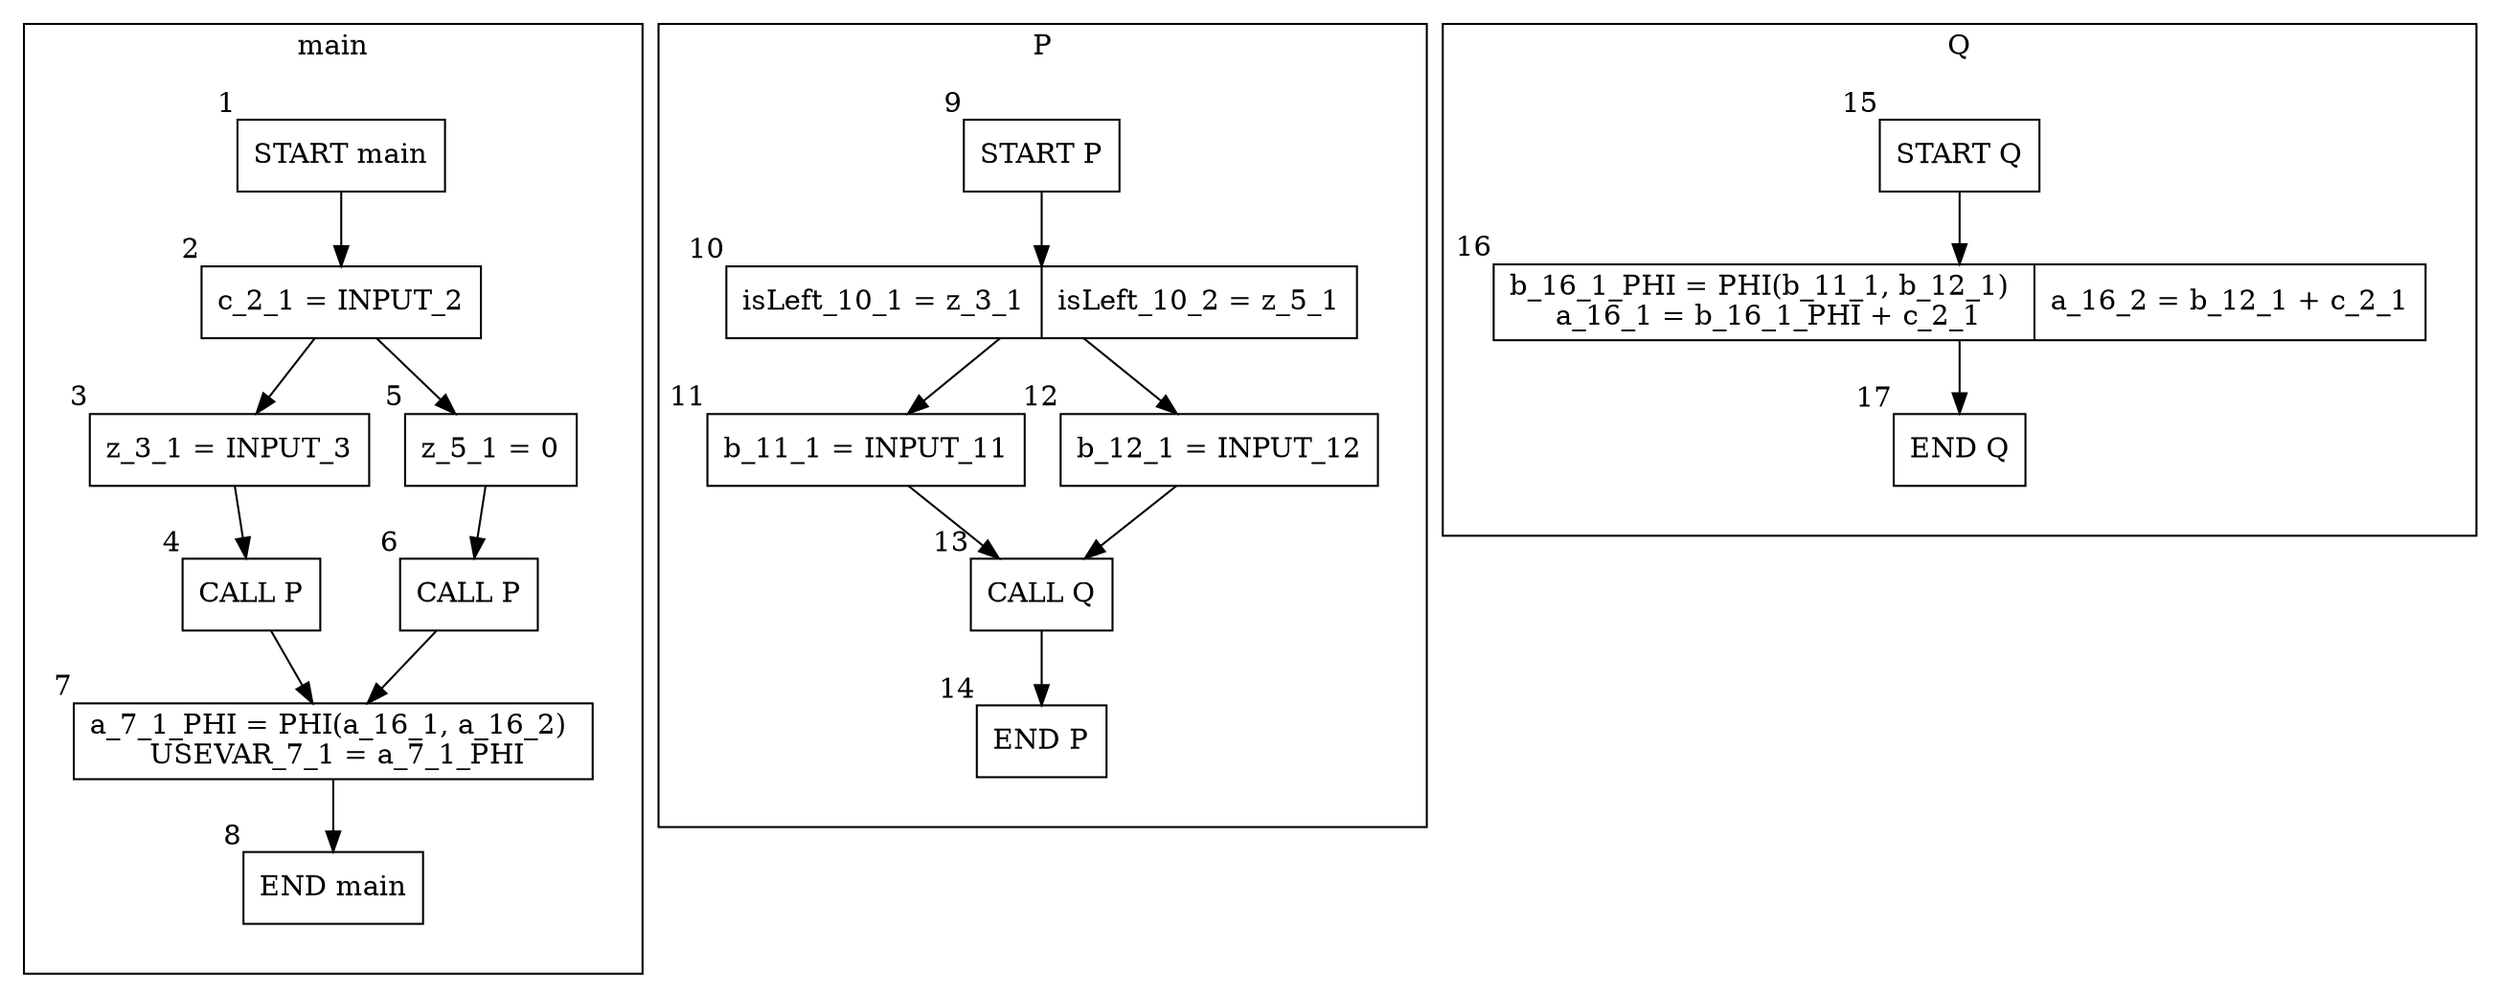 digraph G {

	subgraph cluster_main {
		label = "main";
		margin = 25;
		node_1 [shape=box, xlabel="1", label="START main"];
		node_2 [shape=record, xlabel="2", label="c_2_1 = INPUT_2"];
		node_3 [shape=record, xlabel="3", label="z_3_1 = INPUT_3"];
		node_4 [shape=box, xlabel="4", label="CALL P"];
		node_5 [shape=record, xlabel="5", label="z_5_1 = 0"];
		node_6 [shape=box, xlabel="6", label="CALL P"];
		node_7 [shape=record, xlabel="7", label="a_7_1_PHI = PHI(a_16_1, a_16_2) \n USEVAR_7_1 = a_7_1_PHI"];
		node_8 [shape=box, xlabel="8", label="END main"];
		node_1 -> node_2;
		node_2 -> node_3;
		node_2 -> node_5;
		node_3 -> node_4;
		node_4 -> node_7;
		node_5 -> node_6;
		node_6 -> node_7;
		node_7 -> node_8;
	}

	subgraph cluster_P {
		label = "P";
		margin = 25;
		node_9 [shape=box, xlabel="9", label="START P"];
		node_10 [shape=record, xlabel="10", label="isLeft_10_1 = z_3_1 | isLeft_10_2 = z_5_1"];
		node_11 [shape=record, xlabel="11", label="b_11_1 = INPUT_11"];
		node_12 [shape=record, xlabel="12", label="b_12_1 = INPUT_12"];
		node_13 [shape=box, xlabel="13", label="CALL Q"];
		node_14 [shape=box, xlabel="14", label="END P"];
		node_9 -> node_10;
		node_10 -> node_11;
		node_10 -> node_12;
		node_11 -> node_13;
		node_12 -> node_13;
		node_13 -> node_14;
	}

	subgraph cluster_Q {
		label = "Q";
		margin = 25;
		node_15 [shape=box, xlabel="15", label="START Q"];
		node_16 [shape=record, xlabel="16", label="b_16_1_PHI = PHI(b_11_1, b_12_1) \n a_16_1 = b_16_1_PHI + c_2_1 | a_16_2 = b_12_1 + c_2_1"];
		node_17 [shape=box, xlabel="17", label="END Q"];
		node_15 -> node_16;
		node_16 -> node_17;
	}
}
